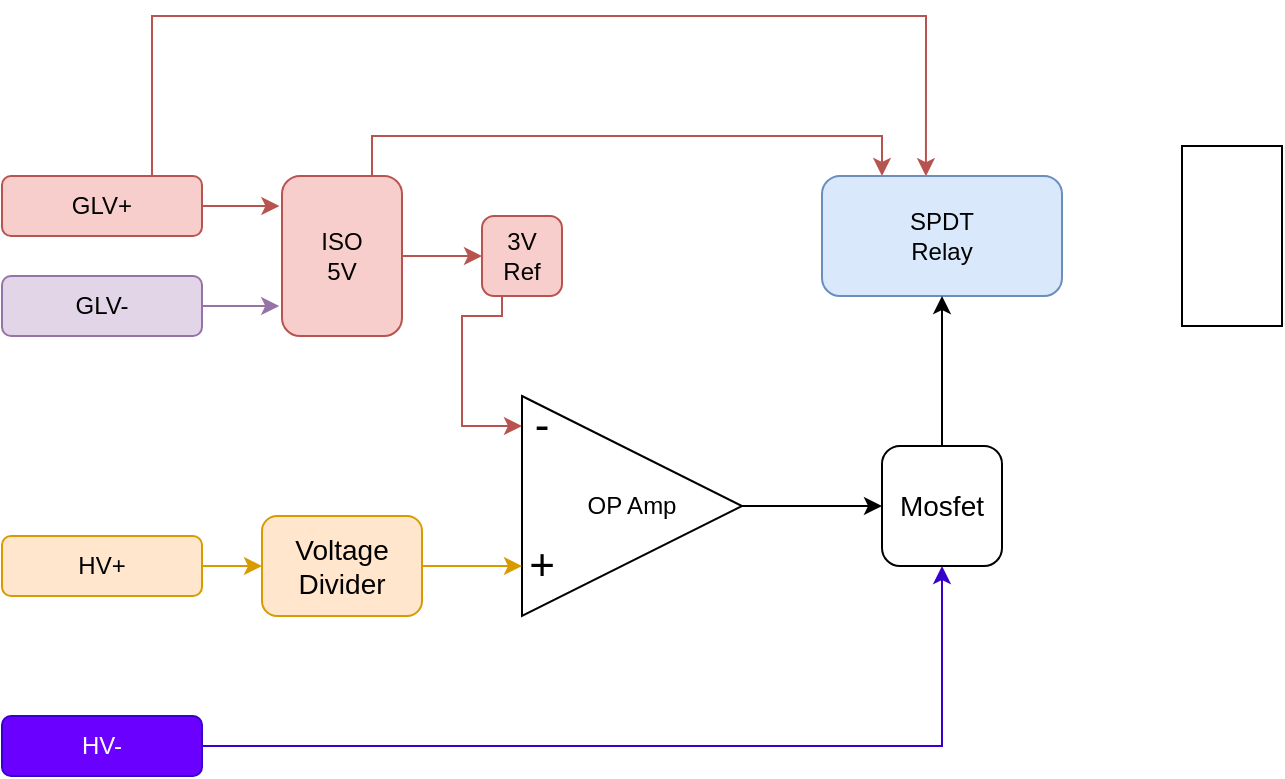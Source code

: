 <mxfile version="20.3.2" type="github">
  <diagram id="eWBVMnc0Ju7z1fGuHDlJ" name="Page-1">
    <mxGraphModel dx="741" dy="476" grid="1" gridSize="10" guides="1" tooltips="1" connect="1" arrows="1" fold="1" page="1" pageScale="1" pageWidth="850" pageHeight="1100" math="0" shadow="0">
      <root>
        <mxCell id="0" />
        <mxCell id="1" parent="0" />
        <mxCell id="TAUxpG1QcszZF0AKwn2N-4" style="edgeStyle=orthogonalEdgeStyle;rounded=0;orthogonalLoop=1;jettySize=auto;html=1;exitX=1;exitY=0.5;exitDx=0;exitDy=0;entryX=-0.021;entryY=0.192;entryDx=0;entryDy=0;entryPerimeter=0;fillColor=#f8cecc;strokeColor=#b85450;" edge="1" parent="1" source="TAUxpG1QcszZF0AKwn2N-1" target="TAUxpG1QcszZF0AKwn2N-3">
          <mxGeometry relative="1" as="geometry" />
        </mxCell>
        <mxCell id="TAUxpG1QcszZF0AKwn2N-7" style="edgeStyle=orthogonalEdgeStyle;rounded=0;orthogonalLoop=1;jettySize=auto;html=1;exitX=0.75;exitY=0;exitDx=0;exitDy=0;entryX=0.433;entryY=0.002;entryDx=0;entryDy=0;entryPerimeter=0;fillColor=#f8cecc;strokeColor=#b85450;" edge="1" parent="1" source="TAUxpG1QcszZF0AKwn2N-1" target="TAUxpG1QcszZF0AKwn2N-6">
          <mxGeometry relative="1" as="geometry">
            <mxPoint x="170" y="40" as="targetPoint" />
            <Array as="points">
              <mxPoint x="115" y="40" />
              <mxPoint x="502" y="40" />
            </Array>
          </mxGeometry>
        </mxCell>
        <mxCell id="TAUxpG1QcszZF0AKwn2N-1" value="GLV+" style="rounded=1;whiteSpace=wrap;html=1;fillColor=#f8cecc;strokeColor=#b85450;" vertex="1" parent="1">
          <mxGeometry x="40" y="120" width="100" height="30" as="geometry" />
        </mxCell>
        <mxCell id="TAUxpG1QcszZF0AKwn2N-5" style="edgeStyle=orthogonalEdgeStyle;rounded=0;orthogonalLoop=1;jettySize=auto;html=1;exitX=1;exitY=0.5;exitDx=0;exitDy=0;entryX=-0.024;entryY=0.807;entryDx=0;entryDy=0;entryPerimeter=0;fillColor=#e1d5e7;strokeColor=#9673a6;" edge="1" parent="1" source="TAUxpG1QcszZF0AKwn2N-2" target="TAUxpG1QcszZF0AKwn2N-3">
          <mxGeometry relative="1" as="geometry" />
        </mxCell>
        <mxCell id="TAUxpG1QcszZF0AKwn2N-2" value="GLV-" style="rounded=1;whiteSpace=wrap;html=1;fillColor=#e1d5e7;strokeColor=#9673a6;" vertex="1" parent="1">
          <mxGeometry x="40" y="170" width="100" height="30" as="geometry" />
        </mxCell>
        <mxCell id="TAUxpG1QcszZF0AKwn2N-9" style="edgeStyle=orthogonalEdgeStyle;rounded=0;orthogonalLoop=1;jettySize=auto;html=1;exitX=1;exitY=0.5;exitDx=0;exitDy=0;entryX=0;entryY=0.5;entryDx=0;entryDy=0;fillColor=#f8cecc;strokeColor=#b85450;" edge="1" parent="1" source="TAUxpG1QcszZF0AKwn2N-3" target="TAUxpG1QcszZF0AKwn2N-8">
          <mxGeometry relative="1" as="geometry" />
        </mxCell>
        <mxCell id="TAUxpG1QcszZF0AKwn2N-10" style="edgeStyle=orthogonalEdgeStyle;rounded=0;orthogonalLoop=1;jettySize=auto;html=1;exitX=0.75;exitY=0;exitDx=0;exitDy=0;entryX=0.25;entryY=0;entryDx=0;entryDy=0;fillColor=#f8cecc;strokeColor=#b85450;" edge="1" parent="1" source="TAUxpG1QcszZF0AKwn2N-3" target="TAUxpG1QcszZF0AKwn2N-6">
          <mxGeometry relative="1" as="geometry">
            <Array as="points">
              <mxPoint x="225" y="100" />
              <mxPoint x="480" y="100" />
            </Array>
          </mxGeometry>
        </mxCell>
        <mxCell id="TAUxpG1QcszZF0AKwn2N-3" value="ISO&lt;br&gt;5V" style="rounded=1;whiteSpace=wrap;html=1;fillColor=#f8cecc;strokeColor=#b85450;" vertex="1" parent="1">
          <mxGeometry x="180" y="120" width="60" height="80" as="geometry" />
        </mxCell>
        <mxCell id="TAUxpG1QcszZF0AKwn2N-6" value="SPDT&lt;br&gt;Relay" style="rounded=1;whiteSpace=wrap;html=1;fillColor=#dae8fc;strokeColor=#6c8ebf;" vertex="1" parent="1">
          <mxGeometry x="450" y="120" width="120" height="60" as="geometry" />
        </mxCell>
        <mxCell id="TAUxpG1QcszZF0AKwn2N-16" style="edgeStyle=orthogonalEdgeStyle;rounded=0;orthogonalLoop=1;jettySize=auto;html=1;exitX=0.25;exitY=1;exitDx=0;exitDy=0;fontSize=22;entryX=0.333;entryY=0.5;entryDx=0;entryDy=0;entryPerimeter=0;fillColor=#f8cecc;strokeColor=#b85450;" edge="1" parent="1" source="TAUxpG1QcszZF0AKwn2N-8" target="TAUxpG1QcszZF0AKwn2N-13">
          <mxGeometry relative="1" as="geometry">
            <Array as="points">
              <mxPoint x="290" y="190" />
              <mxPoint x="270" y="190" />
              <mxPoint x="270" y="245" />
            </Array>
          </mxGeometry>
        </mxCell>
        <mxCell id="TAUxpG1QcszZF0AKwn2N-8" value="3V&lt;br&gt;Ref" style="rounded=1;whiteSpace=wrap;html=1;fillColor=#f8cecc;strokeColor=#b85450;" vertex="1" parent="1">
          <mxGeometry x="280" y="140" width="40" height="40" as="geometry" />
        </mxCell>
        <mxCell id="TAUxpG1QcszZF0AKwn2N-15" value="" style="group" vertex="1" connectable="0" parent="1">
          <mxGeometry x="280" y="230" width="130" height="110" as="geometry" />
        </mxCell>
        <mxCell id="TAUxpG1QcszZF0AKwn2N-12" value="OP Amp" style="triangle;whiteSpace=wrap;html=1;" vertex="1" parent="TAUxpG1QcszZF0AKwn2N-15">
          <mxGeometry x="20" width="110" height="110" as="geometry" />
        </mxCell>
        <mxCell id="TAUxpG1QcszZF0AKwn2N-13" value="&lt;font style=&quot;font-size: 22px;&quot;&gt;-&lt;/font&gt;" style="text;html=1;strokeColor=none;fillColor=none;align=center;verticalAlign=middle;whiteSpace=wrap;rounded=0;" vertex="1" parent="TAUxpG1QcszZF0AKwn2N-15">
          <mxGeometry width="60" height="30" as="geometry" />
        </mxCell>
        <mxCell id="TAUxpG1QcszZF0AKwn2N-14" value="&lt;span style=&quot;font-size: 22px;&quot;&gt;+&lt;/span&gt;" style="text;html=1;strokeColor=none;fillColor=none;align=center;verticalAlign=middle;whiteSpace=wrap;rounded=0;" vertex="1" parent="TAUxpG1QcszZF0AKwn2N-15">
          <mxGeometry y="70" width="60" height="30" as="geometry" />
        </mxCell>
        <mxCell id="TAUxpG1QcszZF0AKwn2N-20" style="edgeStyle=orthogonalEdgeStyle;rounded=0;orthogonalLoop=1;jettySize=auto;html=1;exitX=1;exitY=0.5;exitDx=0;exitDy=0;fontSize=14;entryX=0.333;entryY=0.5;entryDx=0;entryDy=0;entryPerimeter=0;fillColor=#ffe6cc;strokeColor=#d79b00;" edge="1" parent="1" source="TAUxpG1QcszZF0AKwn2N-19" target="TAUxpG1QcszZF0AKwn2N-14">
          <mxGeometry relative="1" as="geometry" />
        </mxCell>
        <mxCell id="TAUxpG1QcszZF0AKwn2N-19" value="Voltage&lt;br&gt;Divider" style="rounded=1;whiteSpace=wrap;html=1;fontSize=14;fillColor=#ffe6cc;strokeColor=#d79b00;" vertex="1" parent="1">
          <mxGeometry x="170" y="290" width="80" height="50" as="geometry" />
        </mxCell>
        <mxCell id="TAUxpG1QcszZF0AKwn2N-23" style="edgeStyle=orthogonalEdgeStyle;rounded=0;orthogonalLoop=1;jettySize=auto;html=1;entryX=0;entryY=0.5;entryDx=0;entryDy=0;fontSize=14;fillColor=#ffe6cc;strokeColor=#d79b00;" edge="1" parent="1" source="TAUxpG1QcszZF0AKwn2N-22" target="TAUxpG1QcszZF0AKwn2N-19">
          <mxGeometry relative="1" as="geometry" />
        </mxCell>
        <mxCell id="TAUxpG1QcszZF0AKwn2N-22" value="HV+" style="rounded=1;whiteSpace=wrap;html=1;fillColor=#ffe6cc;strokeColor=#d79b00;" vertex="1" parent="1">
          <mxGeometry x="40" y="300" width="100" height="30" as="geometry" />
        </mxCell>
        <mxCell id="TAUxpG1QcszZF0AKwn2N-27" style="edgeStyle=orthogonalEdgeStyle;rounded=0;orthogonalLoop=1;jettySize=auto;html=1;entryX=0.5;entryY=1;entryDx=0;entryDy=0;fontSize=14;fillColor=#6a00ff;strokeColor=#3700CC;" edge="1" parent="1" source="TAUxpG1QcszZF0AKwn2N-24" target="TAUxpG1QcszZF0AKwn2N-25">
          <mxGeometry relative="1" as="geometry" />
        </mxCell>
        <mxCell id="TAUxpG1QcszZF0AKwn2N-24" value="HV-" style="rounded=1;whiteSpace=wrap;html=1;fillColor=#6a00ff;strokeColor=#3700CC;fontColor=#ffffff;" vertex="1" parent="1">
          <mxGeometry x="40" y="390" width="100" height="30" as="geometry" />
        </mxCell>
        <mxCell id="TAUxpG1QcszZF0AKwn2N-29" style="edgeStyle=orthogonalEdgeStyle;rounded=0;orthogonalLoop=1;jettySize=auto;html=1;entryX=0.5;entryY=1;entryDx=0;entryDy=0;fontSize=14;" edge="1" parent="1" source="TAUxpG1QcszZF0AKwn2N-25" target="TAUxpG1QcszZF0AKwn2N-6">
          <mxGeometry relative="1" as="geometry" />
        </mxCell>
        <mxCell id="TAUxpG1QcszZF0AKwn2N-25" value="Mosfet" style="rounded=1;whiteSpace=wrap;html=1;fontSize=14;" vertex="1" parent="1">
          <mxGeometry x="480" y="255" width="60" height="60" as="geometry" />
        </mxCell>
        <mxCell id="TAUxpG1QcszZF0AKwn2N-26" style="edgeStyle=orthogonalEdgeStyle;rounded=0;orthogonalLoop=1;jettySize=auto;html=1;entryX=0;entryY=0.5;entryDx=0;entryDy=0;fontSize=14;" edge="1" parent="1" source="TAUxpG1QcszZF0AKwn2N-12" target="TAUxpG1QcszZF0AKwn2N-25">
          <mxGeometry relative="1" as="geometry" />
        </mxCell>
        <mxCell id="TAUxpG1QcszZF0AKwn2N-30" value="" style="rounded=0;whiteSpace=wrap;html=1;fontSize=14;" vertex="1" parent="1">
          <mxGeometry x="630" y="105" width="50" height="90" as="geometry" />
        </mxCell>
      </root>
    </mxGraphModel>
  </diagram>
</mxfile>
